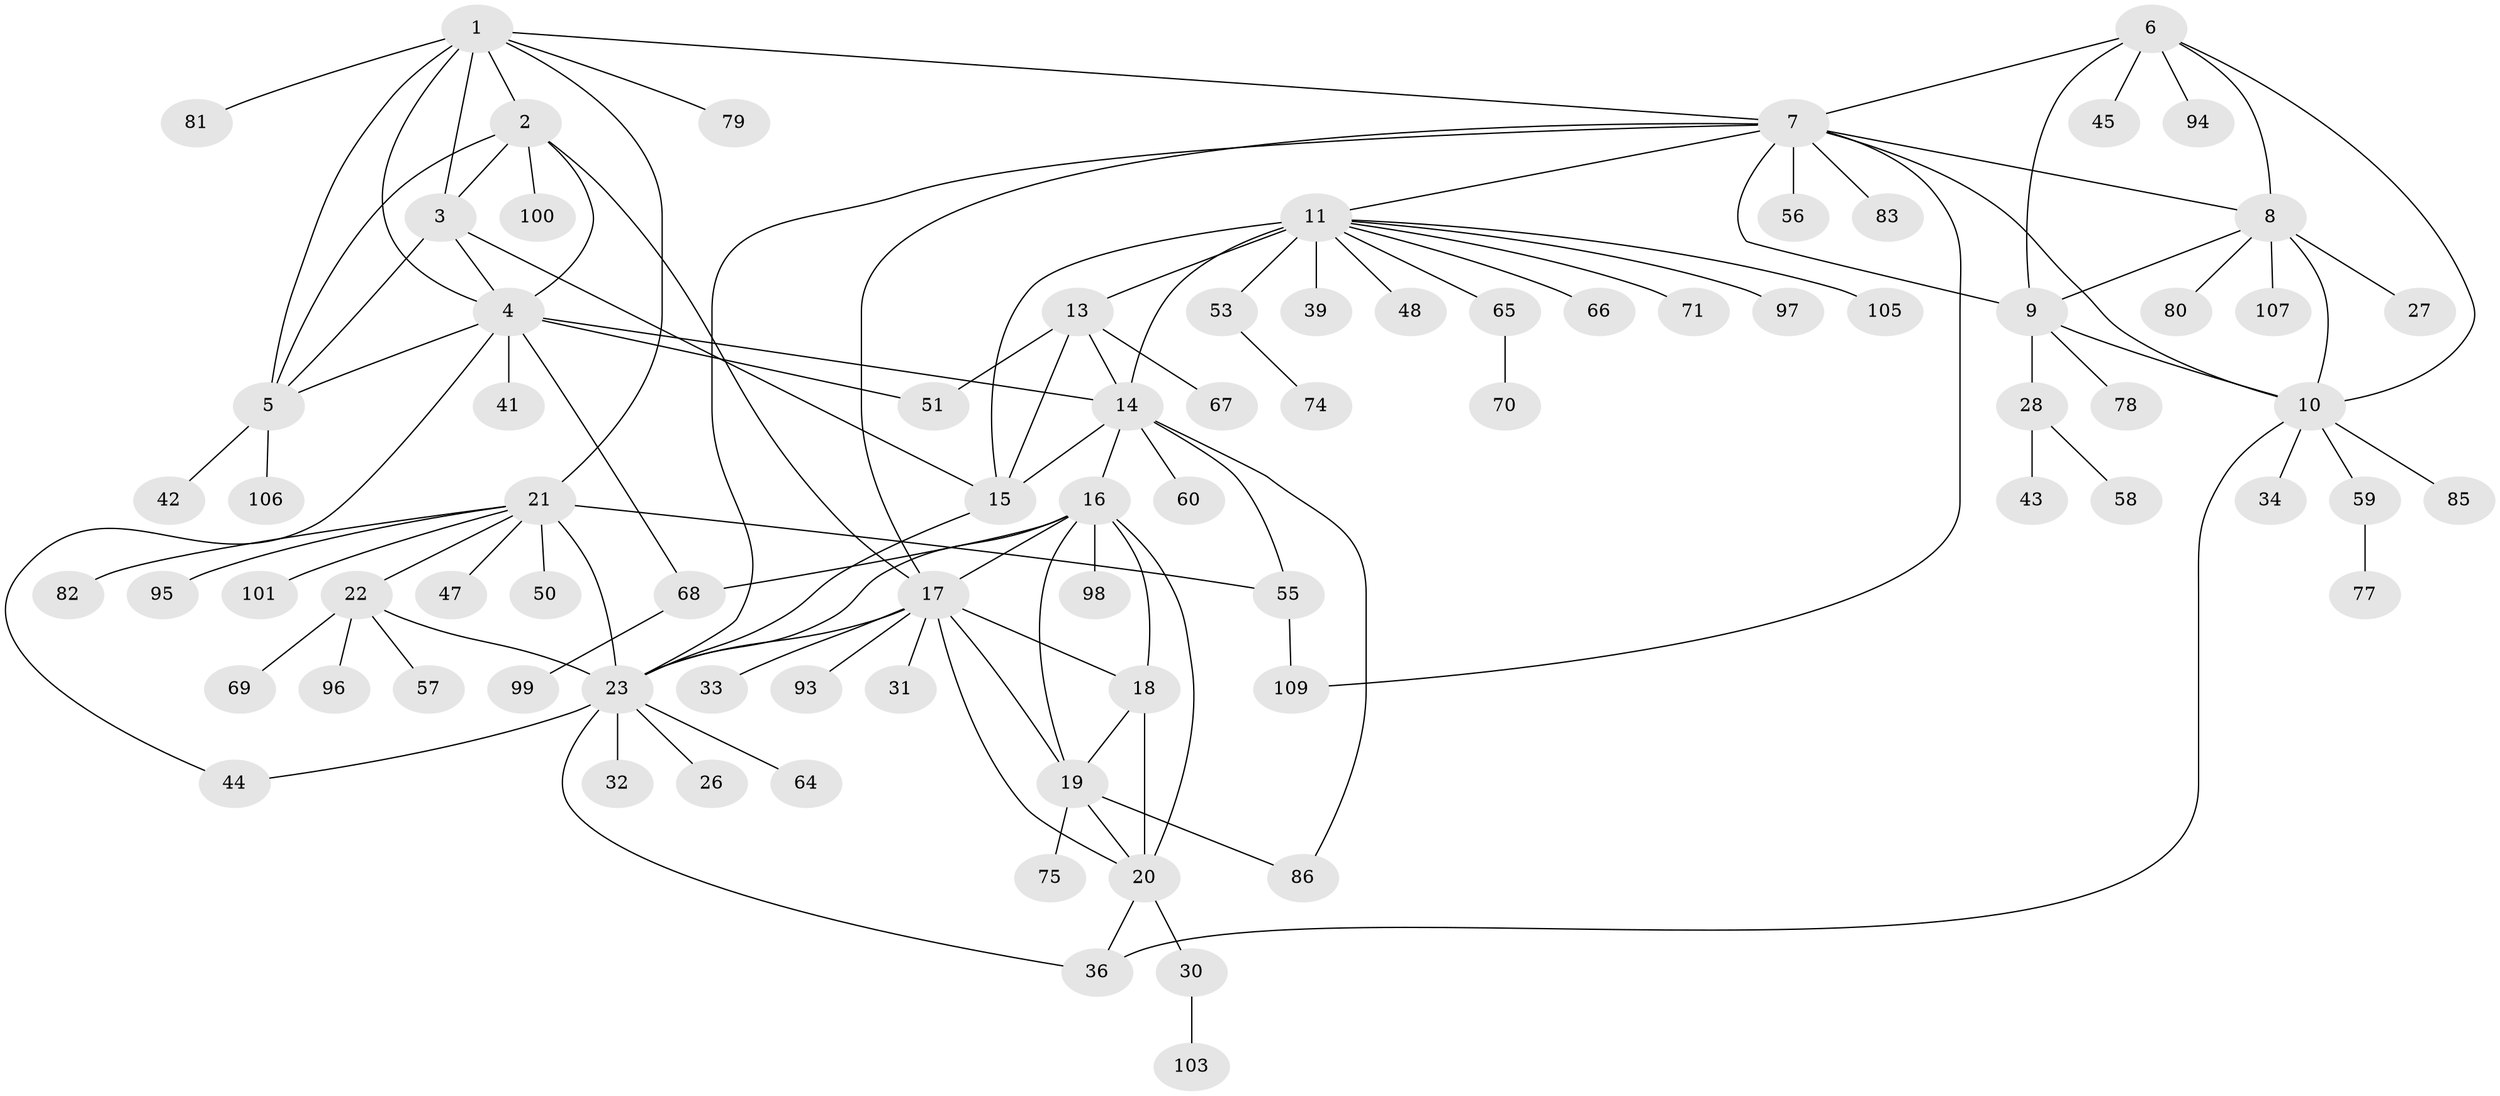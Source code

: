 // Generated by graph-tools (version 1.1) at 2025/52/02/27/25 19:52:15]
// undirected, 81 vertices, 118 edges
graph export_dot {
graph [start="1"]
  node [color=gray90,style=filled];
  1 [super="+37"];
  2 [super="+63"];
  3 [super="+46"];
  4 [super="+49"];
  5 [super="+35"];
  6 [super="+76"];
  7 [super="+73"];
  8 [super="+84"];
  9 [super="+62"];
  10 [super="+40"];
  11 [super="+12"];
  13 [super="+38"];
  14 [super="+52"];
  15;
  16 [super="+91"];
  17 [super="+29"];
  18;
  19 [super="+92"];
  20 [super="+102"];
  21 [super="+25"];
  22 [super="+87"];
  23 [super="+24"];
  26;
  27;
  28 [super="+108"];
  30 [super="+61"];
  31;
  32;
  33;
  34;
  36;
  39 [super="+54"];
  41;
  42;
  43;
  44 [super="+88"];
  45;
  47;
  48 [super="+104"];
  50;
  51;
  53;
  55;
  56;
  57;
  58;
  59;
  60 [super="+72"];
  64;
  65;
  66;
  67;
  68 [super="+90"];
  69;
  70 [super="+89"];
  71;
  74;
  75;
  77;
  78;
  79;
  80;
  81;
  82;
  83;
  85;
  86;
  93;
  94;
  95;
  96;
  97;
  98;
  99;
  100;
  101;
  103;
  105;
  106;
  107;
  109;
  1 -- 2;
  1 -- 3;
  1 -- 4;
  1 -- 5;
  1 -- 7;
  1 -- 21;
  1 -- 79;
  1 -- 81;
  2 -- 3;
  2 -- 4;
  2 -- 5;
  2 -- 17;
  2 -- 100;
  3 -- 4;
  3 -- 5;
  3 -- 15;
  4 -- 5;
  4 -- 41;
  4 -- 68;
  4 -- 51;
  4 -- 14;
  4 -- 44;
  5 -- 42;
  5 -- 106;
  6 -- 7;
  6 -- 8;
  6 -- 9;
  6 -- 10;
  6 -- 45;
  6 -- 94;
  7 -- 8;
  7 -- 9;
  7 -- 10;
  7 -- 11;
  7 -- 17;
  7 -- 23;
  7 -- 56;
  7 -- 83;
  7 -- 109;
  8 -- 9;
  8 -- 10;
  8 -- 27;
  8 -- 80;
  8 -- 107;
  9 -- 10;
  9 -- 28;
  9 -- 78;
  10 -- 34;
  10 -- 36;
  10 -- 59;
  10 -- 85;
  11 -- 13 [weight=2];
  11 -- 14 [weight=2];
  11 -- 15 [weight=2];
  11 -- 39;
  11 -- 48;
  11 -- 65;
  11 -- 66;
  11 -- 71;
  11 -- 97;
  11 -- 105;
  11 -- 53;
  13 -- 14;
  13 -- 15;
  13 -- 51;
  13 -- 67;
  14 -- 15;
  14 -- 16;
  14 -- 55;
  14 -- 60;
  14 -- 86;
  15 -- 23;
  16 -- 17;
  16 -- 18;
  16 -- 19;
  16 -- 20;
  16 -- 68;
  16 -- 98;
  16 -- 23;
  17 -- 18;
  17 -- 19;
  17 -- 20;
  17 -- 23;
  17 -- 31;
  17 -- 33;
  17 -- 93;
  18 -- 19;
  18 -- 20;
  19 -- 20;
  19 -- 75;
  19 -- 86;
  20 -- 30;
  20 -- 36;
  21 -- 22 [weight=2];
  21 -- 23 [weight=4];
  21 -- 47;
  21 -- 50;
  21 -- 55;
  21 -- 82;
  21 -- 95;
  21 -- 101;
  22 -- 23 [weight=2];
  22 -- 57;
  22 -- 69;
  22 -- 96;
  23 -- 32;
  23 -- 36;
  23 -- 44;
  23 -- 64;
  23 -- 26;
  28 -- 43;
  28 -- 58;
  30 -- 103;
  53 -- 74;
  55 -- 109;
  59 -- 77;
  65 -- 70;
  68 -- 99;
}
